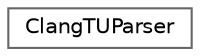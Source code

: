 digraph "Graphical Class Hierarchy"
{
 // INTERACTIVE_SVG=YES
 // LATEX_PDF_SIZE
  bgcolor="transparent";
  edge [fontname=Helvetica,fontsize=10,labelfontname=Helvetica,labelfontsize=10];
  node [fontname=Helvetica,fontsize=10,shape=box,height=0.2,width=0.4];
  rankdir="LR";
  Node0 [id="Node000000",label="ClangTUParser",height=0.2,width=0.4,color="grey40", fillcolor="white", style="filled",URL="$dd/df8/class_clang_t_u_parser.html",tooltip="Clang parser object for a single translation unit, which consists of a source file and the directly o..."];
}
